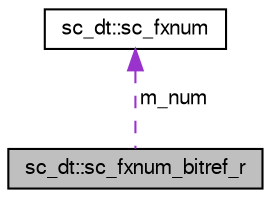 digraph "sc_dt::sc_fxnum_bitref_r"
{
  edge [fontname="FreeSans",fontsize="10",labelfontname="FreeSans",labelfontsize="10"];
  node [fontname="FreeSans",fontsize="10",shape=record];
  Node2 [label="sc_dt::sc_fxnum_bitref_r",height=0.2,width=0.4,color="black", fillcolor="grey75", style="filled", fontcolor="black"];
  Node3 -> Node2 [dir="back",color="darkorchid3",fontsize="10",style="dashed",label=" m_num" ,fontname="FreeSans"];
  Node3 [label="sc_dt::sc_fxnum",height=0.2,width=0.4,color="black", fillcolor="white", style="filled",URL="$a01560.html"];
}
